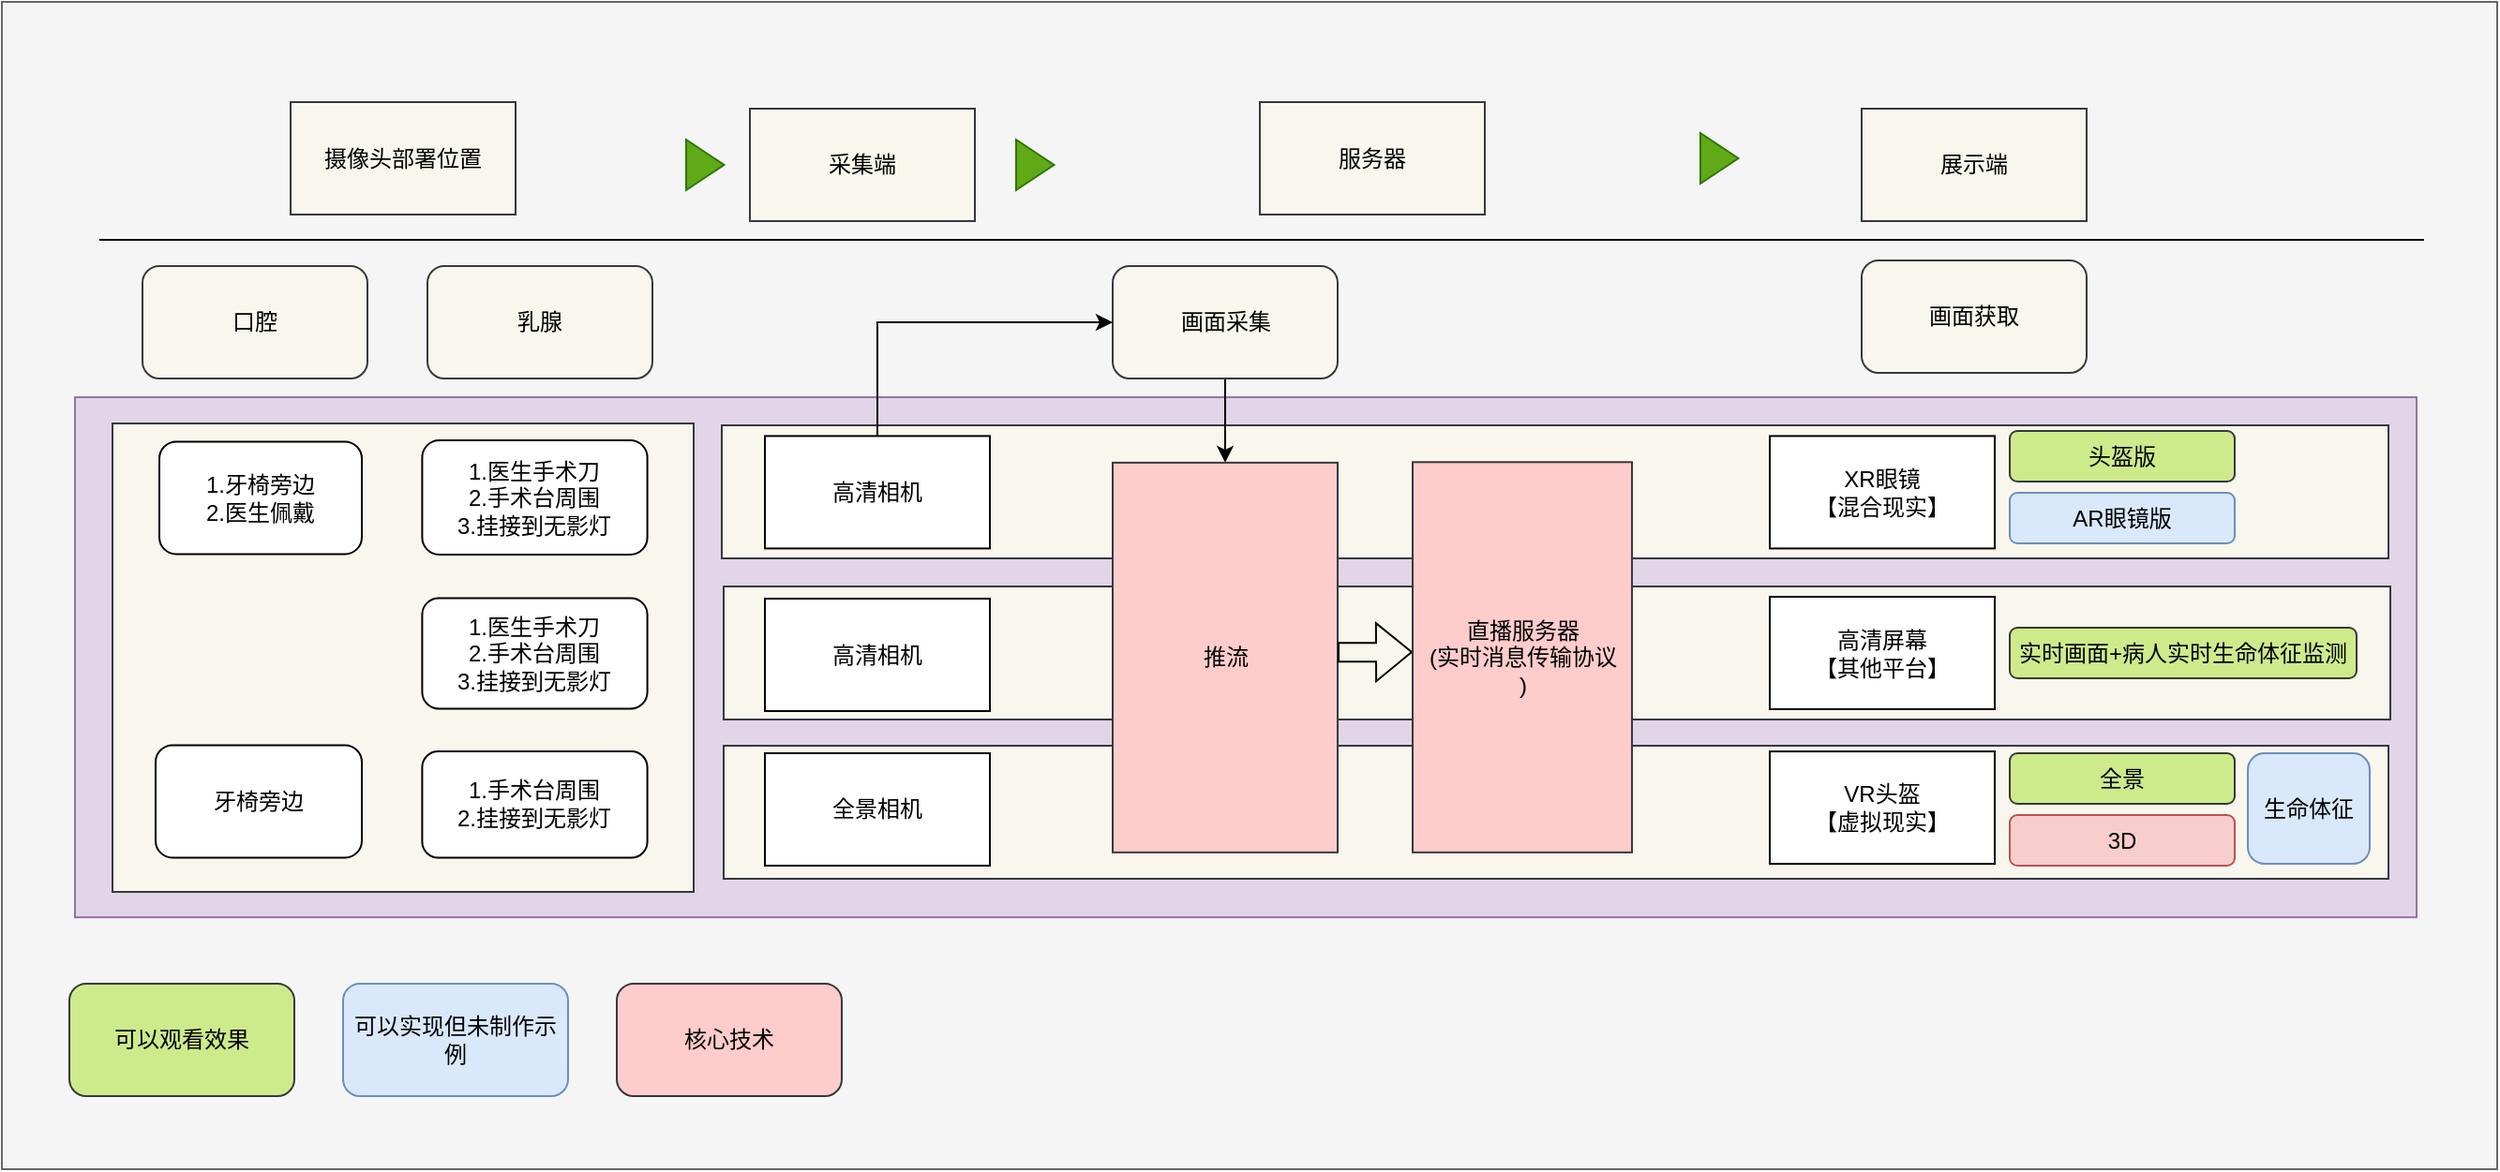 <mxfile version="21.1.4" type="github">
  <diagram id="exjW6TpwlfhhMM9tGB0L" name="第 1 页">
    <mxGraphModel dx="1434" dy="739" grid="0" gridSize="10" guides="1" tooltips="1" connect="1" arrows="1" fold="1" page="1" pageScale="1" pageWidth="2339" pageHeight="3300" math="0" shadow="0">
      <root>
        <mxCell id="0" />
        <mxCell id="1" parent="0" />
        <mxCell id="gRRv3ZpaM_ob45SDTD8p-51" value="" style="whiteSpace=wrap;html=1;fillColor=#f5f5f5;strokeColor=#666666;fontColor=#333333;movable=0;resizable=0;rotatable=0;deletable=0;editable=0;locked=1;connectable=0;" vertex="1" parent="1">
          <mxGeometry x="149" y="83" width="1331" height="623" as="geometry" />
        </mxCell>
        <mxCell id="gRRv3ZpaM_ob45SDTD8p-52" value="采集端" style="rounded=0;whiteSpace=wrap;html=1;fillColor=#f9f7ed;strokeColor=#36393d;" vertex="1" parent="1">
          <mxGeometry x="548" y="140" width="120" height="60" as="geometry" />
        </mxCell>
        <mxCell id="gRRv3ZpaM_ob45SDTD8p-53" value="服务器" style="rounded=0;whiteSpace=wrap;html=1;fillColor=#f9f7ed;strokeColor=#36393d;" vertex="1" parent="1">
          <mxGeometry x="820" y="136.5" width="120" height="60" as="geometry" />
        </mxCell>
        <mxCell id="gRRv3ZpaM_ob45SDTD8p-54" value="展示端" style="rounded=0;whiteSpace=wrap;html=1;fillColor=#f9f7ed;strokeColor=#36393d;" vertex="1" parent="1">
          <mxGeometry x="1141" y="140" width="120" height="60" as="geometry" />
        </mxCell>
        <mxCell id="gRRv3ZpaM_ob45SDTD8p-55" value="摄像头部署位置" style="rounded=0;whiteSpace=wrap;html=1;fillColor=#f9f7ed;strokeColor=#36393d;" vertex="1" parent="1">
          <mxGeometry x="303" y="136.5" width="120" height="60" as="geometry" />
        </mxCell>
        <mxCell id="gRRv3ZpaM_ob45SDTD8p-56" value="" style="rounded=0;whiteSpace=wrap;html=1;fillColor=#e1d5e7;strokeColor=#9673a6;movable=0;resizable=0;rotatable=0;deletable=0;editable=0;locked=1;connectable=0;" vertex="1" parent="1">
          <mxGeometry x="188" y="294" width="1249" height="277.57" as="geometry" />
        </mxCell>
        <mxCell id="gRRv3ZpaM_ob45SDTD8p-57" value="" style="rounded=0;whiteSpace=wrap;html=1;movable=1;resizable=1;rotatable=1;deletable=1;editable=1;locked=0;connectable=1;container=0;fillColor=#f9f7ed;strokeColor=#36393d;" vertex="1" parent="1">
          <mxGeometry x="534" y="395" width="889" height="71" as="geometry" />
        </mxCell>
        <mxCell id="gRRv3ZpaM_ob45SDTD8p-58" value="" style="rounded=0;whiteSpace=wrap;html=1;shadow=0;movable=1;resizable=1;rotatable=1;deletable=1;editable=1;locked=0;connectable=1;container=0;fillColor=#f9f7ed;strokeColor=#36393d;" vertex="1" parent="1">
          <mxGeometry x="533" y="309" width="889" height="71" as="geometry" />
        </mxCell>
        <mxCell id="gRRv3ZpaM_ob45SDTD8p-59" value="" style="rounded=0;whiteSpace=wrap;html=1;movable=1;resizable=1;rotatable=1;deletable=1;editable=1;locked=0;connectable=1;container=0;fillColor=#f9f7ed;strokeColor=#36393d;" vertex="1" parent="1">
          <mxGeometry x="534" y="480" width="888" height="71" as="geometry" />
        </mxCell>
        <mxCell id="gRRv3ZpaM_ob45SDTD8p-60" style="edgeStyle=orthogonalEdgeStyle;rounded=0;orthogonalLoop=1;jettySize=auto;html=1;exitX=0.5;exitY=1;exitDx=0;exitDy=0;entryX=0.5;entryY=0;entryDx=0;entryDy=0;" edge="1" parent="1" source="gRRv3ZpaM_ob45SDTD8p-61" target="gRRv3ZpaM_ob45SDTD8p-71">
          <mxGeometry relative="1" as="geometry" />
        </mxCell>
        <mxCell id="gRRv3ZpaM_ob45SDTD8p-61" value="画面采集" style="rounded=1;whiteSpace=wrap;html=1;fillColor=#f9f7ed;strokeColor=#36393d;" vertex="1" parent="1">
          <mxGeometry x="741.5" y="224" width="120" height="60" as="geometry" />
        </mxCell>
        <mxCell id="gRRv3ZpaM_ob45SDTD8p-62" value="画面获取" style="rounded=1;whiteSpace=wrap;html=1;fillColor=#f9f7ed;strokeColor=#36393d;" vertex="1" parent="1">
          <mxGeometry x="1141" y="221" width="120" height="60" as="geometry" />
        </mxCell>
        <mxCell id="gRRv3ZpaM_ob45SDTD8p-63" value="" style="endArrow=none;html=1;rounded=0;" edge="1" parent="1">
          <mxGeometry width="50" height="50" relative="1" as="geometry">
            <mxPoint x="201" y="210" as="sourcePoint" />
            <mxPoint x="1441" y="210" as="targetPoint" />
          </mxGeometry>
        </mxCell>
        <mxCell id="gRRv3ZpaM_ob45SDTD8p-64" value="" style="triangle;whiteSpace=wrap;html=1;fillColor=#60a917;fontColor=#ffffff;strokeColor=#2D7600;" vertex="1" parent="1">
          <mxGeometry x="690" y="156.5" width="20.25" height="27" as="geometry" />
        </mxCell>
        <mxCell id="gRRv3ZpaM_ob45SDTD8p-65" value="" style="triangle;whiteSpace=wrap;html=1;fillColor=#60a917;fontColor=#ffffff;strokeColor=#2D7600;" vertex="1" parent="1">
          <mxGeometry x="1055" y="153" width="20.25" height="27" as="geometry" />
        </mxCell>
        <mxCell id="gRRv3ZpaM_ob45SDTD8p-66" value="" style="triangle;whiteSpace=wrap;html=1;fillColor=#60a917;fontColor=#ffffff;strokeColor=#2D7600;" vertex="1" parent="1">
          <mxGeometry x="514" y="156.5" width="20.25" height="27" as="geometry" />
        </mxCell>
        <mxCell id="gRRv3ZpaM_ob45SDTD8p-67" value="全景相机" style="rounded=0;whiteSpace=wrap;html=1;" vertex="1" parent="1">
          <mxGeometry x="556" y="484" width="120" height="60" as="geometry" />
        </mxCell>
        <mxCell id="gRRv3ZpaM_ob45SDTD8p-68" style="edgeStyle=orthogonalEdgeStyle;rounded=0;orthogonalLoop=1;jettySize=auto;html=1;exitX=0.5;exitY=0;exitDx=0;exitDy=0;entryX=0;entryY=0.5;entryDx=0;entryDy=0;" edge="1" parent="1" source="gRRv3ZpaM_ob45SDTD8p-69" target="gRRv3ZpaM_ob45SDTD8p-61">
          <mxGeometry relative="1" as="geometry" />
        </mxCell>
        <mxCell id="gRRv3ZpaM_ob45SDTD8p-69" value="高清相机" style="rounded=0;whiteSpace=wrap;html=1;" vertex="1" parent="1">
          <mxGeometry x="556" y="314.71" width="120" height="60" as="geometry" />
        </mxCell>
        <mxCell id="gRRv3ZpaM_ob45SDTD8p-70" value="高清相机" style="rounded=0;whiteSpace=wrap;html=1;" vertex="1" parent="1">
          <mxGeometry x="556" y="401.5" width="120" height="60" as="geometry" />
        </mxCell>
        <mxCell id="gRRv3ZpaM_ob45SDTD8p-71" value="推流" style="rounded=0;whiteSpace=wrap;html=1;fillColor=#ffcccc;strokeColor=#36393d;container=0;" vertex="1" parent="1">
          <mxGeometry x="741.5" y="328.93" width="120" height="208" as="geometry">
            <mxRectangle x="720" y="314.29" width="59" height="26" as="alternateBounds" />
          </mxGeometry>
        </mxCell>
        <mxCell id="gRRv3ZpaM_ob45SDTD8p-72" value="" style="shape=flexArrow;endArrow=classic;html=1;rounded=0;exitX=1;exitY=0.5;exitDx=0;exitDy=0;entryX=0;entryY=0.5;entryDx=0;entryDy=0;" edge="1" parent="1">
          <mxGeometry width="50" height="50" relative="1" as="geometry">
            <mxPoint x="861.5" y="430.15" as="sourcePoint" />
            <mxPoint x="901.5" y="430.005" as="targetPoint" />
          </mxGeometry>
        </mxCell>
        <mxCell id="gRRv3ZpaM_ob45SDTD8p-73" value="全景" style="rounded=1;whiteSpace=wrap;html=1;fillColor=#cdeb8b;strokeColor=#36393d;" vertex="1" parent="1">
          <mxGeometry x="1220" y="484" width="120" height="27" as="geometry" />
        </mxCell>
        <mxCell id="gRRv3ZpaM_ob45SDTD8p-74" value="3D" style="rounded=1;whiteSpace=wrap;html=1;fillColor=#f8cecc;strokeColor=#b85450;" vertex="1" parent="1">
          <mxGeometry x="1220" y="517" width="120" height="27" as="geometry" />
        </mxCell>
        <mxCell id="gRRv3ZpaM_ob45SDTD8p-75" value="头盔版" style="rounded=1;whiteSpace=wrap;html=1;fillColor=#cdeb8b;strokeColor=#36393d;" vertex="1" parent="1">
          <mxGeometry x="1220" y="312" width="120" height="27" as="geometry" />
        </mxCell>
        <mxCell id="gRRv3ZpaM_ob45SDTD8p-76" value="AR眼镜版" style="rounded=1;whiteSpace=wrap;html=1;fillColor=#dae8fc;strokeColor=#6c8ebf;" vertex="1" parent="1">
          <mxGeometry x="1220" y="345" width="120" height="27" as="geometry" />
        </mxCell>
        <mxCell id="gRRv3ZpaM_ob45SDTD8p-77" value="可以观看效果" style="rounded=1;whiteSpace=wrap;html=1;fillColor=#cdeb8b;strokeColor=#36393d;" vertex="1" parent="1">
          <mxGeometry x="185" y="607" width="120" height="60" as="geometry" />
        </mxCell>
        <mxCell id="gRRv3ZpaM_ob45SDTD8p-78" value="可以实现但未制作示例" style="rounded=1;whiteSpace=wrap;html=1;fillColor=#dae8fc;strokeColor=#6c8ebf;" vertex="1" parent="1">
          <mxGeometry x="331" y="607" width="120" height="60" as="geometry" />
        </mxCell>
        <mxCell id="gRRv3ZpaM_ob45SDTD8p-79" value="核心技术" style="rounded=1;whiteSpace=wrap;html=1;fillColor=#ffcccc;strokeColor=#36393d;" vertex="1" parent="1">
          <mxGeometry x="477" y="607" width="120" height="60" as="geometry" />
        </mxCell>
        <mxCell id="gRRv3ZpaM_ob45SDTD8p-80" value="口腔" style="rounded=1;whiteSpace=wrap;html=1;fillColor=#f9f7ed;strokeColor=#36393d;" vertex="1" parent="1">
          <mxGeometry x="224" y="224" width="120" height="60" as="geometry" />
        </mxCell>
        <mxCell id="gRRv3ZpaM_ob45SDTD8p-81" value="乳腺" style="rounded=1;whiteSpace=wrap;html=1;fillColor=#f9f7ed;strokeColor=#36393d;" vertex="1" parent="1">
          <mxGeometry x="376" y="224" width="120" height="60" as="geometry" />
        </mxCell>
        <mxCell id="gRRv3ZpaM_ob45SDTD8p-82" value="XR眼镜&lt;br&gt;【混合现实】" style="rounded=0;whiteSpace=wrap;html=1;" vertex="1" parent="1">
          <mxGeometry x="1092" y="314.71" width="120" height="60" as="geometry" />
        </mxCell>
        <mxCell id="gRRv3ZpaM_ob45SDTD8p-83" value="VR头盔&lt;br&gt;【虚拟现实】" style="rounded=0;whiteSpace=wrap;html=1;" vertex="1" parent="1">
          <mxGeometry x="1092" y="483.04" width="120" height="60" as="geometry" />
        </mxCell>
        <mxCell id="gRRv3ZpaM_ob45SDTD8p-84" value="" style="group;fillColor=#f9f7ed;strokeColor=#36393d;shadow=0;rounded=0;glass=0;" vertex="1" connectable="0" parent="1">
          <mxGeometry x="208" y="308" width="310" height="250" as="geometry" />
        </mxCell>
        <mxCell id="gRRv3ZpaM_ob45SDTD8p-85" value="牙椅旁边" style="rounded=1;whiteSpace=wrap;html=1;shadow=0;" vertex="1" parent="gRRv3ZpaM_ob45SDTD8p-84">
          <mxGeometry x="23.0" y="171.7" width="110" height="60" as="geometry" />
        </mxCell>
        <mxCell id="gRRv3ZpaM_ob45SDTD8p-86" value="1.牙椅旁边&lt;br&gt;2.医生佩戴" style="rounded=1;whiteSpace=wrap;html=1;shadow=0;" vertex="1" parent="gRRv3ZpaM_ob45SDTD8p-84">
          <mxGeometry x="25.0" y="9.71" width="108" height="60" as="geometry" />
        </mxCell>
        <mxCell id="gRRv3ZpaM_ob45SDTD8p-87" value="1.手术台周围&lt;br&gt;2.挂接到无影灯" style="rounded=1;whiteSpace=wrap;html=1;imageAspect=1;shadow=0;glass=0;" vertex="1" parent="gRRv3ZpaM_ob45SDTD8p-84">
          <mxGeometry x="165.2" y="175" width="120.09" height="56.7" as="geometry" />
        </mxCell>
        <mxCell id="gRRv3ZpaM_ob45SDTD8p-88" value="1.医生手术刀&lt;br&gt;2.手术台周围&lt;br&gt;3.挂接到无影灯" style="rounded=1;whiteSpace=wrap;html=1;shadow=0;" vertex="1" parent="gRRv3ZpaM_ob45SDTD8p-84">
          <mxGeometry x="165.2" y="9" width="120.09" height="61" as="geometry" />
        </mxCell>
        <mxCell id="gRRv3ZpaM_ob45SDTD8p-89" value="1.医生手术刀&lt;br&gt;2.手术台周围&lt;br&gt;3.挂接到无影灯" style="rounded=1;whiteSpace=wrap;html=1;shadow=0;" vertex="1" parent="gRRv3ZpaM_ob45SDTD8p-84">
          <mxGeometry x="165.2" y="93.21" width="120.09" height="59" as="geometry" />
        </mxCell>
        <mxCell id="gRRv3ZpaM_ob45SDTD8p-90" value="直播服务器&lt;br&gt;(实时消息传输协议&lt;br&gt;)" style="rounded=0;whiteSpace=wrap;html=1;fillColor=#ffcccc;strokeColor=#36393d;align=center;" vertex="1" parent="1">
          <mxGeometry x="901.5" y="328.64" width="117" height="208.29" as="geometry" />
        </mxCell>
        <mxCell id="gRRv3ZpaM_ob45SDTD8p-91" value="高清屏幕&lt;br&gt;【其他平台】" style="rounded=0;whiteSpace=wrap;html=1;" vertex="1" parent="1">
          <mxGeometry x="1092" y="400.5" width="120" height="60" as="geometry" />
        </mxCell>
        <mxCell id="gRRv3ZpaM_ob45SDTD8p-92" value="实时画面+病人实时生命体征监测" style="rounded=1;whiteSpace=wrap;html=1;fillColor=#cdeb8b;strokeColor=#36393d;movable=1;resizable=1;rotatable=1;deletable=1;editable=1;locked=0;connectable=1;" vertex="1" parent="1">
          <mxGeometry x="1220" y="417" width="185" height="27" as="geometry" />
        </mxCell>
        <mxCell id="gRRv3ZpaM_ob45SDTD8p-93" value="生命体征" style="rounded=1;whiteSpace=wrap;html=1;fillColor=#dae8fc;strokeColor=#6c8ebf;" vertex="1" parent="1">
          <mxGeometry x="1347" y="484" width="65" height="59" as="geometry" />
        </mxCell>
      </root>
    </mxGraphModel>
  </diagram>
</mxfile>

